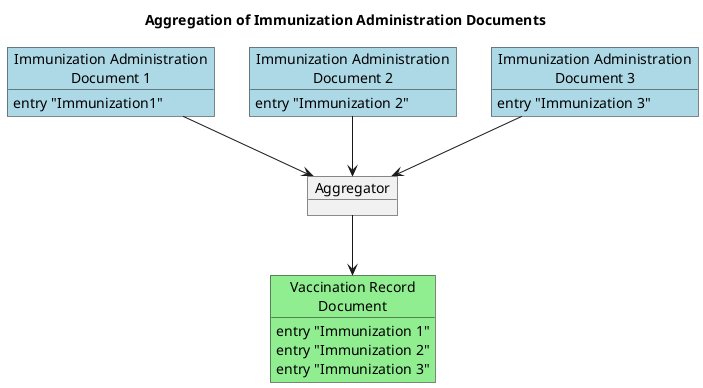 @startuml
title Aggregation of Immunization Administration Documents

'left to right direction


object "Immunization Administration\nDocument 1" as Doc1 #lightblue
Doc1 : entry "Immunization1"

object "Immunization Administration\nDocument 2" as Doc2 #lightblue
Doc2 : entry "Immunization 2"

object "Immunization Administration\nDocument 3" as Doc3 #lightblue
Doc3 : entry "Immunization 3"

object "Aggregator" as AGG

object "Vaccination Record\nDocument" as RES #lightgreen
RES : entry "Immunization 1"
RES : entry "Immunization 2"
RES : entry "Immunization 3"


Doc1 -down-> AGG
Doc2 -down-> AGG
Doc3 -down-> AGG
AGG -down-> RES

@enduml